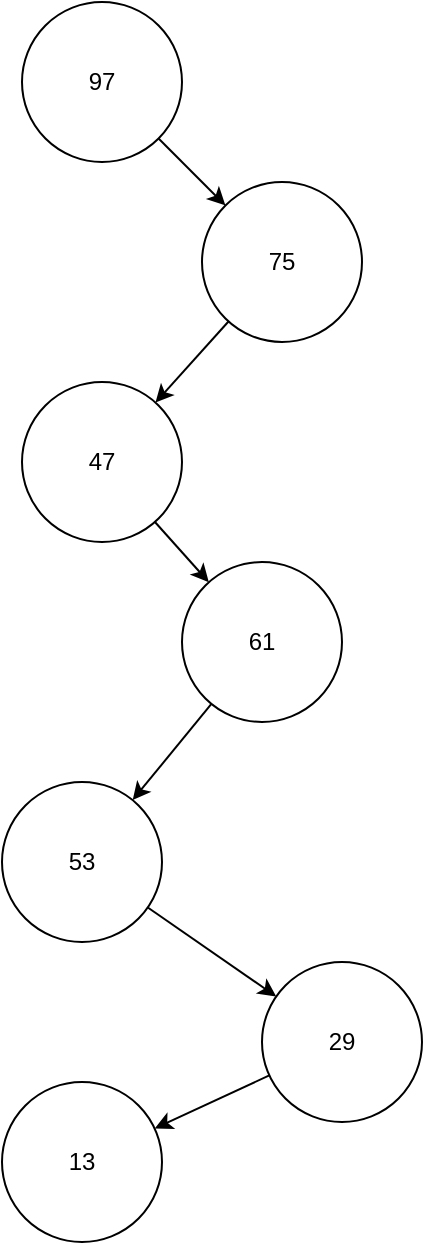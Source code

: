 <mxfile>
    <diagram id="_H59Tm_Tl0yXsM7xfimz" name="Page-1">
        <mxGraphModel dx="706" dy="759" grid="1" gridSize="10" guides="1" tooltips="1" connect="1" arrows="1" fold="1" page="0" pageScale="1" pageWidth="1169" pageHeight="827" math="0" shadow="0">
            <root>
                <mxCell id="0"/>
                <mxCell id="1" parent="0"/>
                <mxCell id="25" style="edgeStyle=none;html=1;" edge="1" parent="1" source="2" target="8">
                    <mxGeometry relative="1" as="geometry"/>
                </mxCell>
                <mxCell id="2" value="47" style="ellipse;whiteSpace=wrap;html=1;aspect=fixed;" vertex="1" parent="1">
                    <mxGeometry x="70" y="200" width="80" height="80" as="geometry"/>
                </mxCell>
                <mxCell id="18" style="edgeStyle=none;html=1;" edge="1" parent="1" source="3" target="12">
                    <mxGeometry relative="1" as="geometry"/>
                </mxCell>
                <mxCell id="3" value="53" style="ellipse;whiteSpace=wrap;html=1;" vertex="1" parent="1">
                    <mxGeometry x="60" y="400" width="80" height="80" as="geometry"/>
                </mxCell>
                <mxCell id="24" style="edgeStyle=none;html=1;" edge="1" parent="1" source="5" target="11">
                    <mxGeometry relative="1" as="geometry"/>
                </mxCell>
                <mxCell id="5" value="97" style="ellipse;whiteSpace=wrap;html=1;aspect=fixed;" vertex="1" parent="1">
                    <mxGeometry x="70" y="10" width="80" height="80" as="geometry"/>
                </mxCell>
                <mxCell id="6" value="13" style="ellipse;whiteSpace=wrap;html=1;" vertex="1" parent="1">
                    <mxGeometry x="60" y="550" width="80" height="80" as="geometry"/>
                </mxCell>
                <mxCell id="19" style="edgeStyle=none;html=1;" edge="1" parent="1" source="8" target="3">
                    <mxGeometry relative="1" as="geometry"/>
                </mxCell>
                <mxCell id="8" value="61" style="ellipse;whiteSpace=wrap;html=1;" vertex="1" parent="1">
                    <mxGeometry x="150" y="290" width="80" height="80" as="geometry"/>
                </mxCell>
                <mxCell id="23" style="edgeStyle=none;html=1;" edge="1" parent="1" source="11" target="2">
                    <mxGeometry relative="1" as="geometry"/>
                </mxCell>
                <mxCell id="11" value="75" style="ellipse;whiteSpace=wrap;html=1;aspect=fixed;" vertex="1" parent="1">
                    <mxGeometry x="160" y="100" width="80" height="80" as="geometry"/>
                </mxCell>
                <mxCell id="16" style="edgeStyle=none;html=1;" edge="1" parent="1" source="12" target="6">
                    <mxGeometry relative="1" as="geometry"/>
                </mxCell>
                <mxCell id="12" value="29" style="ellipse;whiteSpace=wrap;html=1;" vertex="1" parent="1">
                    <mxGeometry x="190" y="490" width="80" height="80" as="geometry"/>
                </mxCell>
            </root>
        </mxGraphModel>
    </diagram>
</mxfile>